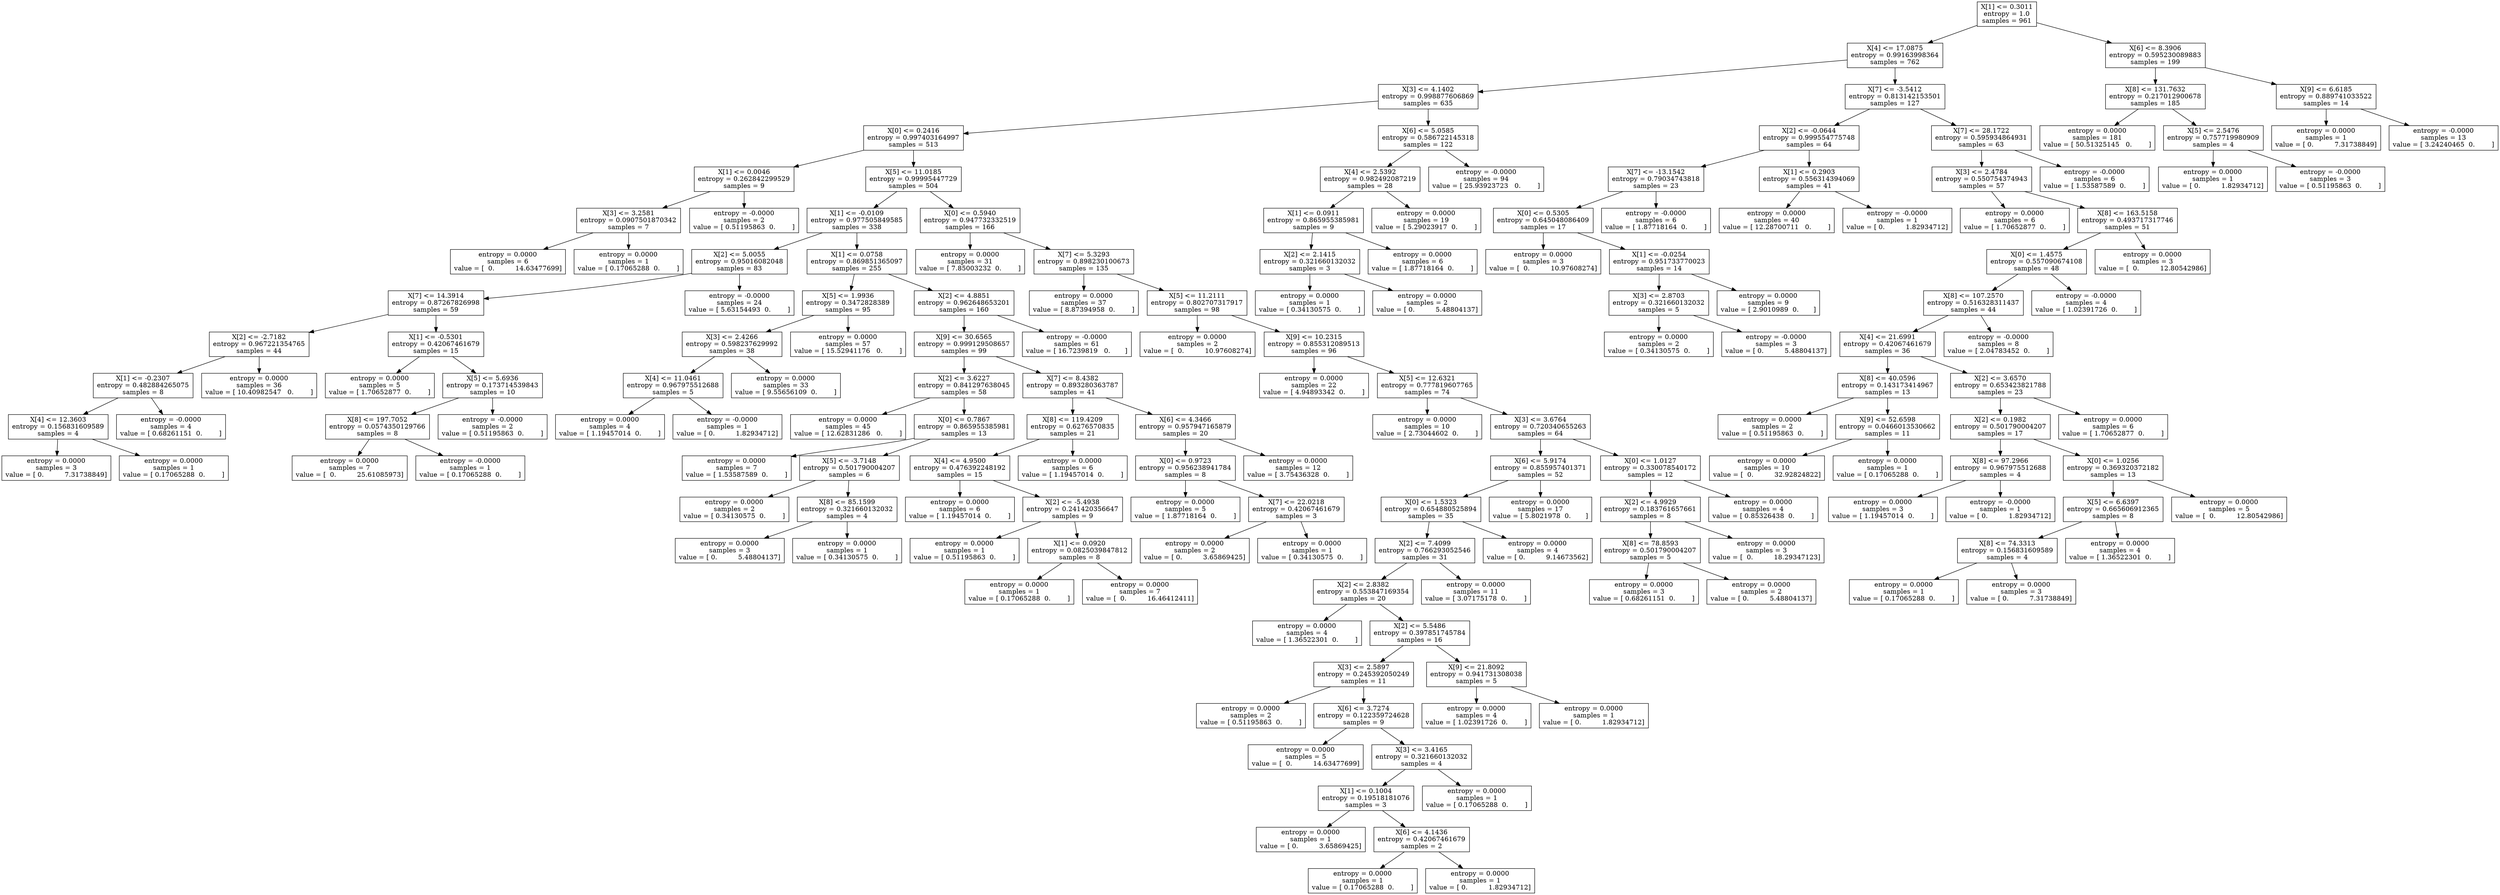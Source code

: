 digraph Tree {
0 [label="X[1] <= 0.3011\nentropy = 1.0\nsamples = 961", shape="box"] ;
1 [label="X[4] <= 17.0875\nentropy = 0.99163998364\nsamples = 762", shape="box"] ;
0 -> 1 ;
2 [label="X[3] <= 4.1402\nentropy = 0.998877606869\nsamples = 635", shape="box"] ;
1 -> 2 ;
3 [label="X[0] <= 0.2416\nentropy = 0.997403164997\nsamples = 513", shape="box"] ;
2 -> 3 ;
4 [label="X[1] <= 0.0046\nentropy = 0.262842299529\nsamples = 9", shape="box"] ;
3 -> 4 ;
5 [label="X[3] <= 3.2581\nentropy = 0.0907501870342\nsamples = 7", shape="box"] ;
4 -> 5 ;
6 [label="entropy = 0.0000\nsamples = 6\nvalue = [  0.          14.63477699]", shape="box"] ;
5 -> 6 ;
7 [label="entropy = 0.0000\nsamples = 1\nvalue = [ 0.17065288  0.        ]", shape="box"] ;
5 -> 7 ;
8 [label="entropy = -0.0000\nsamples = 2\nvalue = [ 0.51195863  0.        ]", shape="box"] ;
4 -> 8 ;
9 [label="X[5] <= 11.0185\nentropy = 0.99995447729\nsamples = 504", shape="box"] ;
3 -> 9 ;
10 [label="X[1] <= -0.0109\nentropy = 0.977505849585\nsamples = 338", shape="box"] ;
9 -> 10 ;
11 [label="X[2] <= 5.0055\nentropy = 0.95016082048\nsamples = 83", shape="box"] ;
10 -> 11 ;
12 [label="X[7] <= 14.3914\nentropy = 0.87267826998\nsamples = 59", shape="box"] ;
11 -> 12 ;
13 [label="X[2] <= -2.7182\nentropy = 0.967221354765\nsamples = 44", shape="box"] ;
12 -> 13 ;
14 [label="X[1] <= -0.2307\nentropy = 0.482884265075\nsamples = 8", shape="box"] ;
13 -> 14 ;
15 [label="X[4] <= 12.3603\nentropy = 0.156831609589\nsamples = 4", shape="box"] ;
14 -> 15 ;
16 [label="entropy = 0.0000\nsamples = 3\nvalue = [ 0.          7.31738849]", shape="box"] ;
15 -> 16 ;
17 [label="entropy = 0.0000\nsamples = 1\nvalue = [ 0.17065288  0.        ]", shape="box"] ;
15 -> 17 ;
18 [label="entropy = -0.0000\nsamples = 4\nvalue = [ 0.68261151  0.        ]", shape="box"] ;
14 -> 18 ;
19 [label="entropy = 0.0000\nsamples = 36\nvalue = [ 10.40982547   0.        ]", shape="box"] ;
13 -> 19 ;
20 [label="X[1] <= -0.5301\nentropy = 0.42067461679\nsamples = 15", shape="box"] ;
12 -> 20 ;
21 [label="entropy = 0.0000\nsamples = 5\nvalue = [ 1.70652877  0.        ]", shape="box"] ;
20 -> 21 ;
22 [label="X[5] <= 5.6936\nentropy = 0.173714539843\nsamples = 10", shape="box"] ;
20 -> 22 ;
23 [label="X[8] <= 197.7052\nentropy = 0.0574350129766\nsamples = 8", shape="box"] ;
22 -> 23 ;
24 [label="entropy = 0.0000\nsamples = 7\nvalue = [  0.          25.61085973]", shape="box"] ;
23 -> 24 ;
25 [label="entropy = -0.0000\nsamples = 1\nvalue = [ 0.17065288  0.        ]", shape="box"] ;
23 -> 25 ;
26 [label="entropy = -0.0000\nsamples = 2\nvalue = [ 0.51195863  0.        ]", shape="box"] ;
22 -> 26 ;
27 [label="entropy = -0.0000\nsamples = 24\nvalue = [ 5.63154493  0.        ]", shape="box"] ;
11 -> 27 ;
28 [label="X[1] <= 0.0758\nentropy = 0.869851365097\nsamples = 255", shape="box"] ;
10 -> 28 ;
29 [label="X[5] <= 1.9936\nentropy = 0.3472828389\nsamples = 95", shape="box"] ;
28 -> 29 ;
30 [label="X[3] <= 2.4266\nentropy = 0.598237629992\nsamples = 38", shape="box"] ;
29 -> 30 ;
31 [label="X[4] <= 11.0461\nentropy = 0.967975512688\nsamples = 5", shape="box"] ;
30 -> 31 ;
32 [label="entropy = 0.0000\nsamples = 4\nvalue = [ 1.19457014  0.        ]", shape="box"] ;
31 -> 32 ;
33 [label="entropy = -0.0000\nsamples = 1\nvalue = [ 0.          1.82934712]", shape="box"] ;
31 -> 33 ;
34 [label="entropy = 0.0000\nsamples = 33\nvalue = [ 9.55656109  0.        ]", shape="box"] ;
30 -> 34 ;
35 [label="entropy = 0.0000\nsamples = 57\nvalue = [ 15.52941176   0.        ]", shape="box"] ;
29 -> 35 ;
36 [label="X[2] <= 4.8851\nentropy = 0.962648653201\nsamples = 160", shape="box"] ;
28 -> 36 ;
37 [label="X[9] <= 30.6565\nentropy = 0.999129508657\nsamples = 99", shape="box"] ;
36 -> 37 ;
38 [label="X[2] <= 3.6227\nentropy = 0.841297638045\nsamples = 58", shape="box"] ;
37 -> 38 ;
39 [label="entropy = 0.0000\nsamples = 45\nvalue = [ 12.62831286   0.        ]", shape="box"] ;
38 -> 39 ;
40 [label="X[0] <= 0.7867\nentropy = 0.865955385981\nsamples = 13", shape="box"] ;
38 -> 40 ;
41 [label="entropy = 0.0000\nsamples = 7\nvalue = [ 1.53587589  0.        ]", shape="box"] ;
40 -> 41 ;
42 [label="X[5] <= -3.7148\nentropy = 0.501790004207\nsamples = 6", shape="box"] ;
40 -> 42 ;
43 [label="entropy = 0.0000\nsamples = 2\nvalue = [ 0.34130575  0.        ]", shape="box"] ;
42 -> 43 ;
44 [label="X[8] <= 85.1599\nentropy = 0.321660132032\nsamples = 4", shape="box"] ;
42 -> 44 ;
45 [label="entropy = 0.0000\nsamples = 3\nvalue = [ 0.          5.48804137]", shape="box"] ;
44 -> 45 ;
46 [label="entropy = 0.0000\nsamples = 1\nvalue = [ 0.34130575  0.        ]", shape="box"] ;
44 -> 46 ;
47 [label="X[7] <= 8.4382\nentropy = 0.893280363787\nsamples = 41", shape="box"] ;
37 -> 47 ;
48 [label="X[8] <= 119.4209\nentropy = 0.6276570835\nsamples = 21", shape="box"] ;
47 -> 48 ;
49 [label="X[4] <= 4.9500\nentropy = 0.476392248192\nsamples = 15", shape="box"] ;
48 -> 49 ;
50 [label="entropy = 0.0000\nsamples = 6\nvalue = [ 1.19457014  0.        ]", shape="box"] ;
49 -> 50 ;
51 [label="X[2] <= -5.4938\nentropy = 0.241420356647\nsamples = 9", shape="box"] ;
49 -> 51 ;
52 [label="entropy = 0.0000\nsamples = 1\nvalue = [ 0.51195863  0.        ]", shape="box"] ;
51 -> 52 ;
53 [label="X[1] <= 0.0920\nentropy = 0.0825039847812\nsamples = 8", shape="box"] ;
51 -> 53 ;
54 [label="entropy = 0.0000\nsamples = 1\nvalue = [ 0.17065288  0.        ]", shape="box"] ;
53 -> 54 ;
55 [label="entropy = 0.0000\nsamples = 7\nvalue = [  0.          16.46412411]", shape="box"] ;
53 -> 55 ;
56 [label="entropy = 0.0000\nsamples = 6\nvalue = [ 1.19457014  0.        ]", shape="box"] ;
48 -> 56 ;
57 [label="X[6] <= 4.3466\nentropy = 0.957947165879\nsamples = 20", shape="box"] ;
47 -> 57 ;
58 [label="X[0] <= 0.9723\nentropy = 0.956238941784\nsamples = 8", shape="box"] ;
57 -> 58 ;
59 [label="entropy = 0.0000\nsamples = 5\nvalue = [ 1.87718164  0.        ]", shape="box"] ;
58 -> 59 ;
60 [label="X[7] <= 22.0218\nentropy = 0.42067461679\nsamples = 3", shape="box"] ;
58 -> 60 ;
61 [label="entropy = 0.0000\nsamples = 2\nvalue = [ 0.          3.65869425]", shape="box"] ;
60 -> 61 ;
62 [label="entropy = 0.0000\nsamples = 1\nvalue = [ 0.34130575  0.        ]", shape="box"] ;
60 -> 62 ;
63 [label="entropy = 0.0000\nsamples = 12\nvalue = [ 3.75436328  0.        ]", shape="box"] ;
57 -> 63 ;
64 [label="entropy = -0.0000\nsamples = 61\nvalue = [ 16.7239819   0.       ]", shape="box"] ;
36 -> 64 ;
65 [label="X[0] <= 0.5940\nentropy = 0.947732332519\nsamples = 166", shape="box"] ;
9 -> 65 ;
66 [label="entropy = 0.0000\nsamples = 31\nvalue = [ 7.85003232  0.        ]", shape="box"] ;
65 -> 66 ;
67 [label="X[7] <= 5.3293\nentropy = 0.898230100673\nsamples = 135", shape="box"] ;
65 -> 67 ;
68 [label="entropy = 0.0000\nsamples = 37\nvalue = [ 8.87394958  0.        ]", shape="box"] ;
67 -> 68 ;
69 [label="X[5] <= 11.2111\nentropy = 0.802707317917\nsamples = 98", shape="box"] ;
67 -> 69 ;
70 [label="entropy = 0.0000\nsamples = 2\nvalue = [  0.          10.97608274]", shape="box"] ;
69 -> 70 ;
71 [label="X[9] <= 10.2315\nentropy = 0.855312089513\nsamples = 96", shape="box"] ;
69 -> 71 ;
72 [label="entropy = 0.0000\nsamples = 22\nvalue = [ 4.94893342  0.        ]", shape="box"] ;
71 -> 72 ;
73 [label="X[5] <= 12.6321\nentropy = 0.777819607765\nsamples = 74", shape="box"] ;
71 -> 73 ;
74 [label="entropy = 0.0000\nsamples = 10\nvalue = [ 2.73044602  0.        ]", shape="box"] ;
73 -> 74 ;
75 [label="X[3] <= 3.6764\nentropy = 0.720340655263\nsamples = 64", shape="box"] ;
73 -> 75 ;
76 [label="X[6] <= 5.9174\nentropy = 0.855957401371\nsamples = 52", shape="box"] ;
75 -> 76 ;
77 [label="X[0] <= 1.5323\nentropy = 0.654880525894\nsamples = 35", shape="box"] ;
76 -> 77 ;
78 [label="X[2] <= 7.4099\nentropy = 0.766293052546\nsamples = 31", shape="box"] ;
77 -> 78 ;
79 [label="X[2] <= 2.8382\nentropy = 0.553847169354\nsamples = 20", shape="box"] ;
78 -> 79 ;
80 [label="entropy = 0.0000\nsamples = 4\nvalue = [ 1.36522301  0.        ]", shape="box"] ;
79 -> 80 ;
81 [label="X[2] <= 5.5486\nentropy = 0.397851745784\nsamples = 16", shape="box"] ;
79 -> 81 ;
82 [label="X[3] <= 2.5897\nentropy = 0.245392050249\nsamples = 11", shape="box"] ;
81 -> 82 ;
83 [label="entropy = 0.0000\nsamples = 2\nvalue = [ 0.51195863  0.        ]", shape="box"] ;
82 -> 83 ;
84 [label="X[6] <= 3.7274\nentropy = 0.122359724628\nsamples = 9", shape="box"] ;
82 -> 84 ;
85 [label="entropy = 0.0000\nsamples = 5\nvalue = [  0.          14.63477699]", shape="box"] ;
84 -> 85 ;
86 [label="X[3] <= 3.4165\nentropy = 0.321660132032\nsamples = 4", shape="box"] ;
84 -> 86 ;
87 [label="X[1] <= 0.1004\nentropy = 0.19518181076\nsamples = 3", shape="box"] ;
86 -> 87 ;
88 [label="entropy = 0.0000\nsamples = 1\nvalue = [ 0.          3.65869425]", shape="box"] ;
87 -> 88 ;
89 [label="X[6] <= 4.1436\nentropy = 0.42067461679\nsamples = 2", shape="box"] ;
87 -> 89 ;
90 [label="entropy = 0.0000\nsamples = 1\nvalue = [ 0.17065288  0.        ]", shape="box"] ;
89 -> 90 ;
91 [label="entropy = 0.0000\nsamples = 1\nvalue = [ 0.          1.82934712]", shape="box"] ;
89 -> 91 ;
92 [label="entropy = 0.0000\nsamples = 1\nvalue = [ 0.17065288  0.        ]", shape="box"] ;
86 -> 92 ;
93 [label="X[9] <= 21.8092\nentropy = 0.941731308038\nsamples = 5", shape="box"] ;
81 -> 93 ;
94 [label="entropy = 0.0000\nsamples = 4\nvalue = [ 1.02391726  0.        ]", shape="box"] ;
93 -> 94 ;
95 [label="entropy = 0.0000\nsamples = 1\nvalue = [ 0.          1.82934712]", shape="box"] ;
93 -> 95 ;
96 [label="entropy = 0.0000\nsamples = 11\nvalue = [ 3.07175178  0.        ]", shape="box"] ;
78 -> 96 ;
97 [label="entropy = 0.0000\nsamples = 4\nvalue = [ 0.          9.14673562]", shape="box"] ;
77 -> 97 ;
98 [label="entropy = 0.0000\nsamples = 17\nvalue = [ 5.8021978  0.       ]", shape="box"] ;
76 -> 98 ;
99 [label="X[0] <= 1.0127\nentropy = 0.330078540172\nsamples = 12", shape="box"] ;
75 -> 99 ;
100 [label="X[2] <= 4.9929\nentropy = 0.183761657661\nsamples = 8", shape="box"] ;
99 -> 100 ;
101 [label="X[8] <= 78.8593\nentropy = 0.501790004207\nsamples = 5", shape="box"] ;
100 -> 101 ;
102 [label="entropy = 0.0000\nsamples = 3\nvalue = [ 0.68261151  0.        ]", shape="box"] ;
101 -> 102 ;
103 [label="entropy = 0.0000\nsamples = 2\nvalue = [ 0.          5.48804137]", shape="box"] ;
101 -> 103 ;
104 [label="entropy = 0.0000\nsamples = 3\nvalue = [  0.          18.29347123]", shape="box"] ;
100 -> 104 ;
105 [label="entropy = 0.0000\nsamples = 4\nvalue = [ 0.85326438  0.        ]", shape="box"] ;
99 -> 105 ;
106 [label="X[6] <= 5.0585\nentropy = 0.586722145318\nsamples = 122", shape="box"] ;
2 -> 106 ;
107 [label="X[4] <= 2.5392\nentropy = 0.982492087219\nsamples = 28", shape="box"] ;
106 -> 107 ;
108 [label="X[1] <= 0.0911\nentropy = 0.865955385981\nsamples = 9", shape="box"] ;
107 -> 108 ;
109 [label="X[2] <= 2.1415\nentropy = 0.321660132032\nsamples = 3", shape="box"] ;
108 -> 109 ;
110 [label="entropy = 0.0000\nsamples = 1\nvalue = [ 0.34130575  0.        ]", shape="box"] ;
109 -> 110 ;
111 [label="entropy = 0.0000\nsamples = 2\nvalue = [ 0.          5.48804137]", shape="box"] ;
109 -> 111 ;
112 [label="entropy = 0.0000\nsamples = 6\nvalue = [ 1.87718164  0.        ]", shape="box"] ;
108 -> 112 ;
113 [label="entropy = 0.0000\nsamples = 19\nvalue = [ 5.29023917  0.        ]", shape="box"] ;
107 -> 113 ;
114 [label="entropy = -0.0000\nsamples = 94\nvalue = [ 25.93923723   0.        ]", shape="box"] ;
106 -> 114 ;
115 [label="X[7] <= -3.5412\nentropy = 0.813142153501\nsamples = 127", shape="box"] ;
1 -> 115 ;
116 [label="X[2] <= -0.0644\nentropy = 0.999554775748\nsamples = 64", shape="box"] ;
115 -> 116 ;
117 [label="X[7] <= -13.1542\nentropy = 0.79034743818\nsamples = 23", shape="box"] ;
116 -> 117 ;
118 [label="X[0] <= 0.5305\nentropy = 0.645048086409\nsamples = 17", shape="box"] ;
117 -> 118 ;
119 [label="entropy = 0.0000\nsamples = 3\nvalue = [  0.          10.97608274]", shape="box"] ;
118 -> 119 ;
120 [label="X[1] <= -0.0254\nentropy = 0.951733770023\nsamples = 14", shape="box"] ;
118 -> 120 ;
121 [label="X[3] <= 2.8703\nentropy = 0.321660132032\nsamples = 5", shape="box"] ;
120 -> 121 ;
122 [label="entropy = 0.0000\nsamples = 2\nvalue = [ 0.34130575  0.        ]", shape="box"] ;
121 -> 122 ;
123 [label="entropy = -0.0000\nsamples = 3\nvalue = [ 0.          5.48804137]", shape="box"] ;
121 -> 123 ;
124 [label="entropy = 0.0000\nsamples = 9\nvalue = [ 2.9010989  0.       ]", shape="box"] ;
120 -> 124 ;
125 [label="entropy = -0.0000\nsamples = 6\nvalue = [ 1.87718164  0.        ]", shape="box"] ;
117 -> 125 ;
126 [label="X[1] <= 0.2903\nentropy = 0.556314394069\nsamples = 41", shape="box"] ;
116 -> 126 ;
127 [label="entropy = 0.0000\nsamples = 40\nvalue = [ 12.28700711   0.        ]", shape="box"] ;
126 -> 127 ;
128 [label="entropy = -0.0000\nsamples = 1\nvalue = [ 0.          1.82934712]", shape="box"] ;
126 -> 128 ;
129 [label="X[7] <= 28.1722\nentropy = 0.595934864931\nsamples = 63", shape="box"] ;
115 -> 129 ;
130 [label="X[3] <= 2.4784\nentropy = 0.550754374943\nsamples = 57", shape="box"] ;
129 -> 130 ;
131 [label="entropy = 0.0000\nsamples = 6\nvalue = [ 1.70652877  0.        ]", shape="box"] ;
130 -> 131 ;
132 [label="X[8] <= 163.5158\nentropy = 0.493717317746\nsamples = 51", shape="box"] ;
130 -> 132 ;
133 [label="X[0] <= 1.4575\nentropy = 0.557090674108\nsamples = 48", shape="box"] ;
132 -> 133 ;
134 [label="X[8] <= 107.2570\nentropy = 0.516328311437\nsamples = 44", shape="box"] ;
133 -> 134 ;
135 [label="X[4] <= 21.6991\nentropy = 0.42067461679\nsamples = 36", shape="box"] ;
134 -> 135 ;
136 [label="X[8] <= 40.0596\nentropy = 0.143173414967\nsamples = 13", shape="box"] ;
135 -> 136 ;
137 [label="entropy = 0.0000\nsamples = 2\nvalue = [ 0.51195863  0.        ]", shape="box"] ;
136 -> 137 ;
138 [label="X[9] <= 52.6598\nentropy = 0.0466013530662\nsamples = 11", shape="box"] ;
136 -> 138 ;
139 [label="entropy = 0.0000\nsamples = 10\nvalue = [  0.          32.92824822]", shape="box"] ;
138 -> 139 ;
140 [label="entropy = 0.0000\nsamples = 1\nvalue = [ 0.17065288  0.        ]", shape="box"] ;
138 -> 140 ;
141 [label="X[2] <= 3.6570\nentropy = 0.653423821788\nsamples = 23", shape="box"] ;
135 -> 141 ;
142 [label="X[2] <= 0.1982\nentropy = 0.501790004207\nsamples = 17", shape="box"] ;
141 -> 142 ;
143 [label="X[8] <= 97.2966\nentropy = 0.967975512688\nsamples = 4", shape="box"] ;
142 -> 143 ;
144 [label="entropy = 0.0000\nsamples = 3\nvalue = [ 1.19457014  0.        ]", shape="box"] ;
143 -> 144 ;
145 [label="entropy = -0.0000\nsamples = 1\nvalue = [ 0.          1.82934712]", shape="box"] ;
143 -> 145 ;
146 [label="X[0] <= 1.0256\nentropy = 0.369320372182\nsamples = 13", shape="box"] ;
142 -> 146 ;
147 [label="X[5] <= 6.6397\nentropy = 0.665606912365\nsamples = 8", shape="box"] ;
146 -> 147 ;
148 [label="X[8] <= 74.3313\nentropy = 0.156831609589\nsamples = 4", shape="box"] ;
147 -> 148 ;
149 [label="entropy = 0.0000\nsamples = 1\nvalue = [ 0.17065288  0.        ]", shape="box"] ;
148 -> 149 ;
150 [label="entropy = 0.0000\nsamples = 3\nvalue = [ 0.          7.31738849]", shape="box"] ;
148 -> 150 ;
151 [label="entropy = 0.0000\nsamples = 4\nvalue = [ 1.36522301  0.        ]", shape="box"] ;
147 -> 151 ;
152 [label="entropy = 0.0000\nsamples = 5\nvalue = [  0.          12.80542986]", shape="box"] ;
146 -> 152 ;
153 [label="entropy = 0.0000\nsamples = 6\nvalue = [ 1.70652877  0.        ]", shape="box"] ;
141 -> 153 ;
154 [label="entropy = -0.0000\nsamples = 8\nvalue = [ 2.04783452  0.        ]", shape="box"] ;
134 -> 154 ;
155 [label="entropy = -0.0000\nsamples = 4\nvalue = [ 1.02391726  0.        ]", shape="box"] ;
133 -> 155 ;
156 [label="entropy = 0.0000\nsamples = 3\nvalue = [  0.          12.80542986]", shape="box"] ;
132 -> 156 ;
157 [label="entropy = -0.0000\nsamples = 6\nvalue = [ 1.53587589  0.        ]", shape="box"] ;
129 -> 157 ;
158 [label="X[6] <= 8.3906\nentropy = 0.595230089883\nsamples = 199", shape="box"] ;
0 -> 158 ;
159 [label="X[8] <= 131.7632\nentropy = 0.217012900678\nsamples = 185", shape="box"] ;
158 -> 159 ;
160 [label="entropy = 0.0000\nsamples = 181\nvalue = [ 50.51325145   0.        ]", shape="box"] ;
159 -> 160 ;
161 [label="X[5] <= 2.5476\nentropy = 0.757719980909\nsamples = 4", shape="box"] ;
159 -> 161 ;
162 [label="entropy = 0.0000\nsamples = 1\nvalue = [ 0.          1.82934712]", shape="box"] ;
161 -> 162 ;
163 [label="entropy = -0.0000\nsamples = 3\nvalue = [ 0.51195863  0.        ]", shape="box"] ;
161 -> 163 ;
164 [label="X[9] <= 6.6185\nentropy = 0.889741033522\nsamples = 14", shape="box"] ;
158 -> 164 ;
165 [label="entropy = 0.0000\nsamples = 1\nvalue = [ 0.          7.31738849]", shape="box"] ;
164 -> 165 ;
166 [label="entropy = -0.0000\nsamples = 13\nvalue = [ 3.24240465  0.        ]", shape="box"] ;
164 -> 166 ;
}